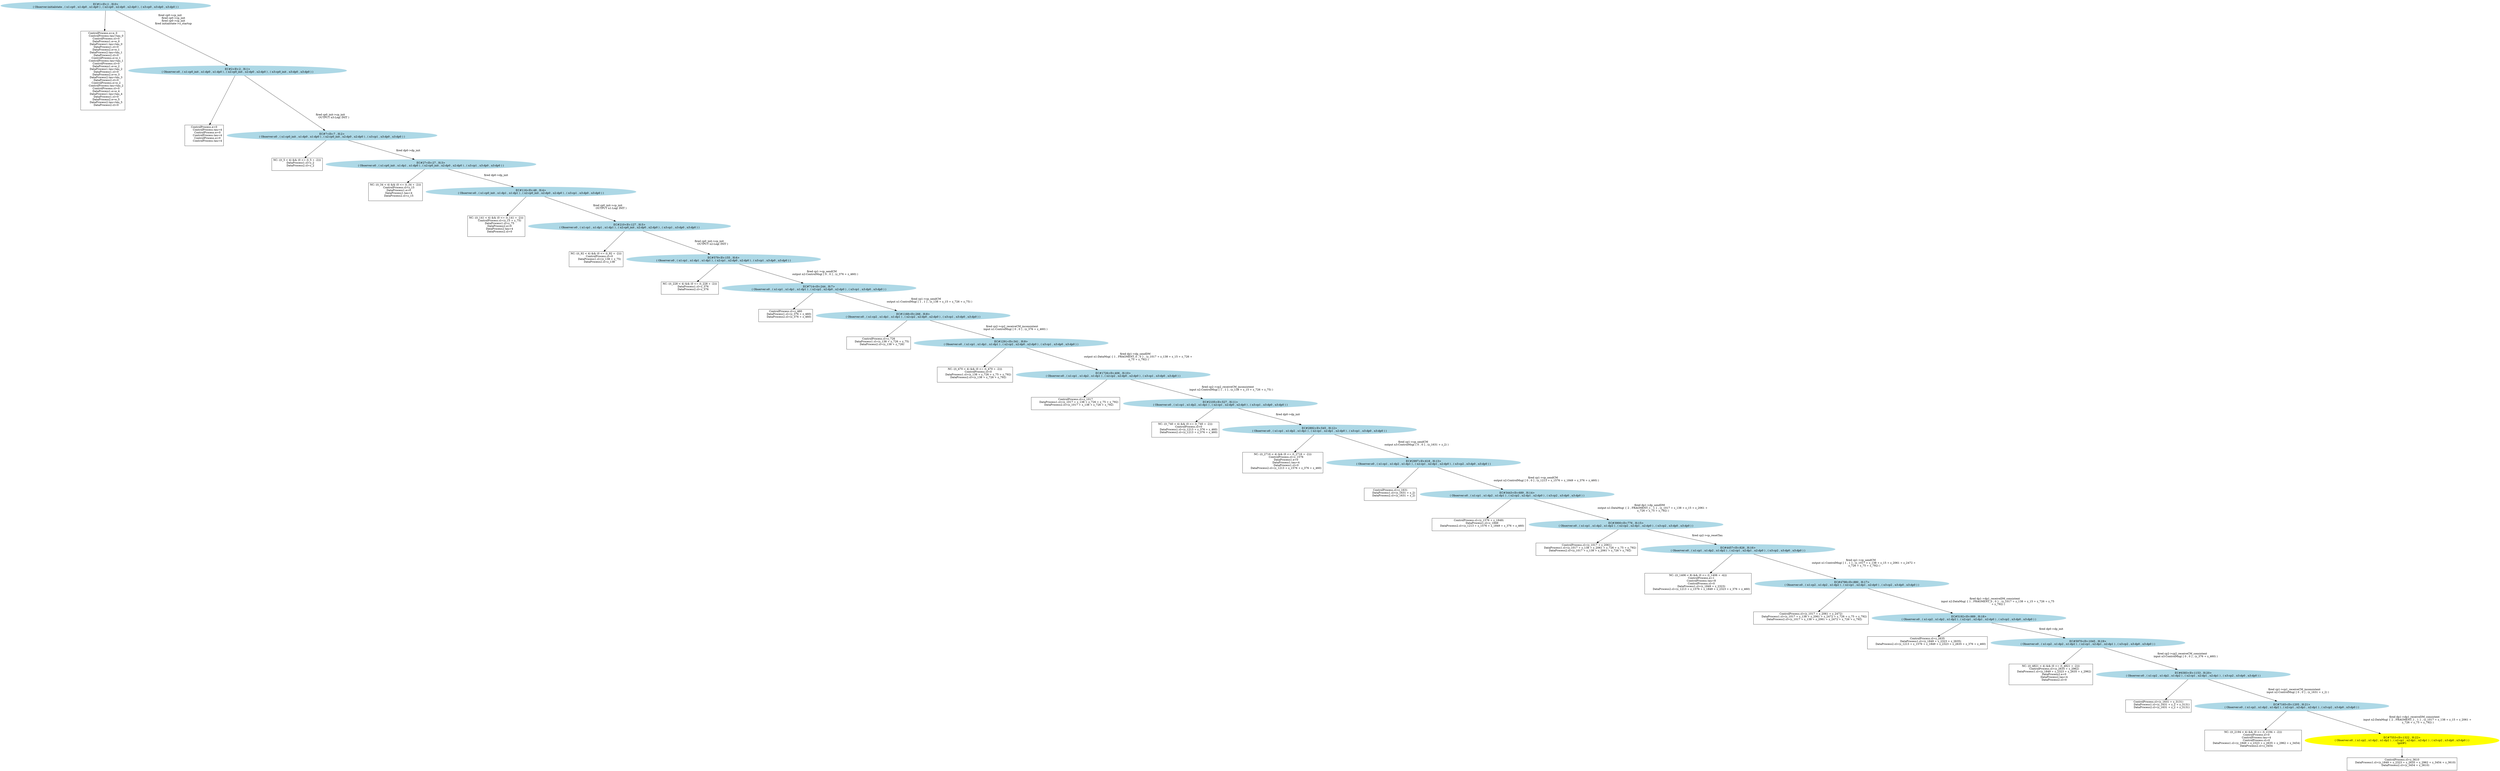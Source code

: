 digraph fscn {
EC1 [
	label="EC#1<Ev:1 , H:0>
( Observer:initialstate , ( n1:cp0 , n1:dp0 , n1:dp0 ) , ( n2:cp0 , n2:dp0 , n2:dp0 ) , ( n3:cp0 , n3:dp0 , n3:dp0 ) )"
	color=lightblue
	shape=ellipse
	style=filled
]
EC1 -> ED1
ED1 [
	label="ControlProcess.e=e_0
	ControlProcess.tau=tau_0
	ControlProcess.cl=0
	DataProcess1.e=e_0
	DataProcess1.tau=tau_0
	DataProcess1.cl=0
	DataProcess2.e=e_1
	DataProcess2.tau=tau_1
	DataProcess2.cl=0
	ControlProcess.e=e_1
	ControlProcess.tau=tau_1
	ControlProcess.cl=0
	DataProcess1.e=e_2
	DataProcess1.tau=tau_2
	DataProcess1.cl=0
	DataProcess2.e=e_3
	DataProcess2.tau=tau_3
	DataProcess2.cl=0
	ControlProcess.e=e_2
	ControlProcess.tau=tau_2
	ControlProcess.cl=0
	DataProcess1.e=e_4
	DataProcess1.tau=tau_4
	DataProcess1.cl=0
	DataProcess2.e=e_5
	DataProcess2.tau=tau_5
	DataProcess2.cl=0
	"
	shape=box
]
EC1 -> EC2 [
	label="fired cp0->cp_init
	fired cp0->cp_init
	fired cp0->cp_init
	fired initialstate->o_startup
	"
]
EC2 [
	label="EC#2<Ev:2 , H:1>
( Observer:o0 , ( n1:cp0_init , n1:dp0 , n1:dp0 ) , ( n2:cp0_init , n2:dp0 , n2:dp0 ) , ( n3:cp0_init , n3:dp0 , n3:dp0 ) )"
	color=lightblue
	shape=ellipse
	style=filled
]
EC2 -> ED2
ED2 [
	label="ControlProcess.e=0
	ControlProcess.tau=4
	ControlProcess.e=0
	ControlProcess.tau=4
	ControlProcess.e=0
	ControlProcess.tau=4
	"
	shape=box
]
EC2 -> EC7 [
	label="fired cp0_init->cp_init
	OUTPUT n3:Log( INIT )
	"
]
EC7 [
	label="EC#7<Ev:7 , H:2>
( Observer:o0 , ( n1:cp0_init , n1:dp0 , n1:dp0 ) , ( n2:cp0_init , n2:dp0 , n2:dp0 ) , ( n3:cp1 , n3:dp0 , n3:dp0 ) )"
	color=lightblue
	shape=ellipse
	style=filled
]
EC7 -> ED7
ED7 [
	label="NC: ((t_5 < 4) && (0 <= (t_5 + -2)))
	DataProcess1.cl=z_2
	DataProcess2.cl=z_2
	"
	shape=box
]
EC7 -> EC27 [
	label="fired dp0->dp_init
	"
]
EC27 [
	label="EC#27<Ev:27 , H:3>
( Observer:o0 , ( n1:cp0_init , n1:dp1 , n1:dp0 ) , ( n2:cp0_init , n2:dp0 , n2:dp0 ) , ( n3:cp1 , n3:dp0 , n3:dp0 ) )"
	color=lightblue
	shape=ellipse
	style=filled
]
EC27 -> ED27
ED27 [
	label="NC: ((t_34 < 4) && (0 <= (t_34 + -2)))
	ControlProcess.cl=z_15
	DataProcess1.e=0
	DataProcess1.tau=4
	DataProcess2.cl=z_15
	"
	shape=box
]
EC27 -> EC116 [
	label="fired dp0->dp_init
	"
]
EC116 [
	label="EC#116<Ev:48 , H:4>
( Observer:o0 , ( n1:cp0_init , n1:dp1 , n1:dp1 ) , ( n2:cp0_init , n2:dp0 , n2:dp0 ) , ( n3:cp1 , n3:dp0 , n3:dp0 ) )"
	color=lightblue
	shape=ellipse
	style=filled
]
EC116 -> ED116
ED116 [
	label="NC: ((t_141 < 4) && (0 <= (t_141 + -2)))
	ControlProcess.cl=(z_15 + z_75)
	DataProcess1.cl=z_75
	DataProcess2.e=0
	DataProcess2.tau=4
	DataProcess2.cl=0
	"
	shape=box
]
EC116 -> EC210 [
	label="fired cp0_init->cp_init
	OUTPUT n1:Log( INIT )
	"
]
EC210 [
	label="EC#210<Ev:127 , H:5>
( Observer:o0 , ( n1:cp1 , n1:dp1 , n1:dp1 ) , ( n2:cp0_init , n2:dp0 , n2:dp0 ) , ( n3:cp1 , n3:dp0 , n3:dp0 ) )"
	color=lightblue
	shape=ellipse
	style=filled
]
EC210 -> ED210
ED210 [
	label="NC: ((t_92 < 4) && (0 <= (t_92 + -2)))
	ControlProcess.cl=0
	DataProcess1.cl=(z_138 + z_75)
	DataProcess2.cl=z_138
	"
	shape=box
]
EC210 -> EC579 [
	label="fired cp0_init->cp_init
	OUTPUT n2:Log( INIT )
	"
]
EC579 [
	label="EC#579<Ev:155 , H:6>
( Observer:o0 , ( n1:cp1 , n1:dp1 , n1:dp1 ) , ( n2:cp1 , n2:dp0 , n2:dp0 ) , ( n3:cp1 , n3:dp0 , n3:dp0 ) )"
	color=lightblue
	shape=ellipse
	style=filled
]
EC579 -> ED579
ED579 [
	label="NC: ((t_228 < 4) && (0 <= (t_228 + -2)))
	DataProcess1.cl=z_376
	DataProcess2.cl=z_376
	"
	shape=box
]
EC579 -> EC714 [
	label="fired cp1->cp_sendCM
	output n2:ControlMsg( [ 0 , 0 ] , (z_376 + z_460) )
	"
]
EC714 [
	label="EC#714<Ev:244 , H:7>
( Observer:o0 , ( n1:cp1 , n1:dp1 , n1:dp1 ) , ( n2:cp2 , n2:dp0 , n2:dp0 ) , ( n3:cp1 , n3:dp0 , n3:dp0 ) )"
	color=lightblue
	shape=ellipse
	style=filled
]
EC714 -> ED714
ED714 [
	label="ControlProcess.cl=z_460
	DataProcess1.cl=(z_376 + z_460)
	DataProcess2.cl=(z_376 + z_460)
	"
	shape=box
]
EC714 -> EC1168 [
	label="fired cp1->cp_sendCM
	output n1:ControlMsg( [ 1 , 1 ] , (z_138 + z_15 + z_726 + z_75) )
	"
]
EC1168 [
	label="EC#1168<Ev:266 , H:8>
( Observer:o0 , ( n1:cp2 , n1:dp1 , n1:dp1 ) , ( n2:cp2 , n2:dp0 , n2:dp0 ) , ( n3:cp1 , n3:dp0 , n3:dp0 ) )"
	color=lightblue
	shape=ellipse
	style=filled
]
EC1168 -> ED1168
ED1168 [
	label="ControlProcess.cl=z_726
	DataProcess1.cl=(z_138 + z_726 + z_75)
	DataProcess2.cl=(z_138 + z_726)
	"
	shape=box
]
EC1168 -> EC1291 [
	label="fired cp2->cp2_receiveCM_inconsistent
	input n1:ControlMsg( [ 0 , 0 ] , (z_376 + z_460) )
	"
]
EC1291 [
	label="EC#1291<Ev:341 , H:9>
( Observer:o0 , ( n1:cp1 , n1:dp1 , n1:dp1 ) , ( n2:cp2 , n2:dp0 , n2:dp0 ) , ( n3:cp1 , n3:dp0 , n3:dp0 ) )"
	color=lightblue
	shape=ellipse
	style=filled
]
EC1291 -> ED1291
ED1291 [
	label="NC: ((t_470 < 4) && (0 <= (t_470 + -2)))
	ControlProcess.cl=0
	DataProcess1.cl=(z_138 + z_726 + z_75 + z_792)
	DataProcess2.cl=(z_138 + z_726 + z_792)
	"
	shape=box
]
EC1291 -> EC1726 [
	label="fired dp1->dp_sendDM
	output n1:DataMsg( { 1 , FRAGMENT_0 , 0 } , (z_1017 + z_138 + z_15 + z_726 + 
	z_75 + z_792) )
	"
]
EC1726 [
	label="EC#1726<Ev:406 , H:10>
( Observer:o0 , ( n1:cp1 , n1:dp2 , n1:dp1 ) , ( n2:cp2 , n2:dp0 , n2:dp0 ) , ( n3:cp1 , n3:dp0 , n3:dp0 ) )"
	color=lightblue
	shape=ellipse
	style=filled
]
EC1726 -> ED1726
ED1726 [
	label="ControlProcess.cl=z_1017
	DataProcess1.cl=(z_1017 + z_138 + z_726 + z_75 + z_792)
	DataProcess2.cl=(z_1017 + z_138 + z_726 + z_792)
	"
	shape=box
]
EC1726 -> EC2105 [
	label="fired cp2->cp2_receiveCM_inconsistent
	input n2:ControlMsg( [ 1 , 1 ] , (z_138 + z_15 + z_726 + z_75) )
	"
]
EC2105 [
	label="EC#2105<Ev:527 , H:11>
( Observer:o0 , ( n1:cp1 , n1:dp2 , n1:dp1 ) , ( n2:cp1 , n2:dp0 , n2:dp0 ) , ( n3:cp1 , n3:dp0 , n3:dp0 ) )"
	color=lightblue
	shape=ellipse
	style=filled
]
EC2105 -> ED2105
ED2105 [
	label="NC: ((t_740 < 4) && (0 <= (t_740 + -2)))
	ControlProcess.cl=0
	DataProcess1.cl=(z_1213 + z_376 + z_460)
	DataProcess2.cl=(z_1213 + z_376 + z_460)
	"
	shape=box
]
EC2105 -> EC2892 [
	label="fired dp0->dp_init
	"
]
EC2892 [
	label="EC#2892<Ev:545 , H:12>
( Observer:o0 , ( n1:cp1 , n1:dp2 , n1:dp1 ) , ( n2:cp1 , n2:dp1 , n2:dp0 ) , ( n3:cp1 , n3:dp0 , n3:dp0 ) )"
	color=lightblue
	shape=ellipse
	style=filled
]
EC2892 -> ED2892
ED2892 [
	label="NC: ((t_2716 < 4) && (0 <= (t_2716 + -2)))
	ControlProcess.cl=z_1576
	DataProcess1.e=0
	DataProcess1.tau=4
	DataProcess1.cl=0
	DataProcess2.cl=(z_1213 + z_1576 + z_376 + z_460)
	"
	shape=box
]
EC2892 -> EC2997 [
	label="fired cp1->cp_sendCM
	output n3:ControlMsg( [ 0 , 0 ] , (z_1631 + z_2) )
	"
]
EC2997 [
	label="EC#2997<Ev:618 , H:13>
( Observer:o0 , ( n1:cp1 , n1:dp2 , n1:dp1 ) , ( n2:cp1 , n2:dp1 , n2:dp0 ) , ( n3:cp2 , n3:dp0 , n3:dp0 ) )"
	color=lightblue
	shape=ellipse
	style=filled
]
EC2997 -> ED2997
ED2997 [
	label="ControlProcess.cl=z_1631
	DataProcess1.cl=(z_1631 + z_2)
	DataProcess2.cl=(z_1631 + z_2)
	"
	shape=box
]
EC2997 -> EC3443 [
	label="fired cp1->cp_sendCM
	output n2:ControlMsg( [ 0 , 0 ] , (z_1213 + z_1576 + z_1849 + z_376 + z_460) )
	"
]
EC3443 [
	label="EC#3443<Ev:689 , H:14>
( Observer:o0 , ( n1:cp1 , n1:dp2 , n1:dp1 ) , ( n2:cp2 , n2:dp1 , n2:dp0 ) , ( n3:cp2 , n3:dp0 , n3:dp0 ) )"
	color=lightblue
	shape=ellipse
	style=filled
]
EC3443 -> ED3443
ED3443 [
	label="ControlProcess.cl=(z_1576 + z_1849)
	DataProcess1.cl=z_1849
	DataProcess2.cl=(z_1213 + z_1576 + z_1849 + z_376 + z_460)
	"
	shape=box
]
EC3443 -> EC3900 [
	label="fired dp1->dp_sendDM
	output n1:DataMsg( { 2 , FRAGMENT_1 , 1 } , (z_1017 + z_138 + z_15 + z_2061 + 
	z_726 + z_75 + z_792) )
	"
]
EC3900 [
	label="EC#3900<Ev:776 , H:15>
( Observer:o0 , ( n1:cp1 , n1:dp2 , n1:dp2 ) , ( n2:cp2 , n2:dp1 , n2:dp0 ) , ( n3:cp2 , n3:dp0 , n3:dp0 ) )"
	color=lightblue
	shape=ellipse
	style=filled
]
EC3900 -> ED3900
ED3900 [
	label="ControlProcess.cl=(z_1017 + z_2061)
	DataProcess1.cl=(z_1017 + z_138 + z_2061 + z_726 + z_75 + z_792)
	DataProcess2.cl=(z_1017 + z_138 + z_2061 + z_726 + z_792)
	"
	shape=box
]
EC3900 -> EC4457 [
	label="fired cp2->cp_resetTau
	"
]
EC4457 [
	label="EC#4457<Ev:826 , H:16>
( Observer:o0 , ( n1:cp1 , n1:dp2 , n1:dp2 ) , ( n2:cp1 , n2:dp1 , n2:dp0 ) , ( n3:cp2 , n3:dp0 , n3:dp0 ) )"
	color=lightblue
	shape=ellipse
	style=filled
]
EC4457 -> ED4457
ED4457 [
	label="NC: ((t_1406 < 8) && (0 <= (t_1406 + -4)))
	ControlProcess.e=1
	ControlProcess.tau=8
	ControlProcess.cl=0
	DataProcess1.cl=(z_1849 + z_2323)
	DataProcess2.cl=(z_1213 + z_1576 + z_1849 + z_2323 + z_376 + z_460)
	"
	shape=box
]
EC4457 -> EC4798 [
	label="fired cp1->cp_sendCM
	output n1:ControlMsg( [ 1 , 1 ] , (z_1017 + z_138 + z_15 + z_2061 + z_2472 + 
	z_726 + z_75 + z_792) )
	"
]
EC4798 [
	label="EC#4798<Ev:880 , H:17>
( Observer:o0 , ( n1:cp2 , n1:dp2 , n1:dp2 ) , ( n2:cp1 , n2:dp1 , n2:dp0 ) , ( n3:cp2 , n3:dp0 , n3:dp0 ) )"
	color=lightblue
	shape=ellipse
	style=filled
]
EC4798 -> ED4798
ED4798 [
	label="ControlProcess.cl=(z_1017 + z_2061 + z_2472)
	DataProcess1.cl=(z_1017 + z_138 + z_2061 + z_2472 + z_726 + z_75 + z_792)
	DataProcess2.cl=(z_1017 + z_138 + z_2061 + z_2472 + z_726 + z_792)
	"
	shape=box
]
EC4798 -> EC5192 [
	label="fired dp1->dp1_receiveDM_consistent
	input n2:DataMsg( { 1 , FRAGMENT_0 , 0 } , (z_1017 + z_138 + z_15 + z_726 + z_75 
	+ z_792) )
	"
]
EC5192 [
	label="EC#5192<Ev:989 , H:18>
( Observer:o0 , ( n1:cp2 , n1:dp2 , n1:dp2 ) , ( n2:cp1 , n2:dp1 , n2:dp0 ) , ( n3:cp2 , n3:dp0 , n3:dp0 ) )"
	color=lightblue
	shape=ellipse
	style=filled
]
EC5192 -> ED5192
ED5192 [
	label="ControlProcess.cl=z_2635
	DataProcess1.cl=(z_1849 + z_2323 + z_2635)
	DataProcess2.cl=(z_1213 + z_1576 + z_1849 + z_2323 + z_2635 + z_376 + z_460)
	"
	shape=box
]
EC5192 -> EC5970 [
	label="fired dp0->dp_init
	"
]
EC5970 [
	label="EC#5970<Ev:1045 , H:19>
( Observer:o0 , ( n1:cp2 , n1:dp2 , n1:dp2 ) , ( n2:cp1 , n2:dp1 , n2:dp1 ) , ( n3:cp2 , n3:dp0 , n3:dp0 ) )"
	color=lightblue
	shape=ellipse
	style=filled
]
EC5970 -> ED5970
ED5970 [
	label="NC: ((t_4821 < 4) && (0 <= (t_4821 + -2)))
	ControlProcess.cl=(z_2635 + z_2962)
	DataProcess1.cl=(z_1849 + z_2323 + z_2635 + z_2962)
	DataProcess2.e=0
	DataProcess2.tau=4
	DataProcess2.cl=0
	"
	shape=box
]
EC5970 -> EC6383 [
	label="fired cp2->cp2_receiveCM_consistent
	input n3:ControlMsg( [ 0 , 0 ] , (z_376 + z_460) )
	"
]
EC6383 [
	label="EC#6383<Ev:1153 , H:20>
( Observer:o0 , ( n1:cp2 , n1:dp2 , n1:dp2 ) , ( n2:cp1 , n2:dp1 , n2:dp1 ) , ( n3:cp2 , n3:dp0 , n3:dp0 ) )"
	color=lightblue
	shape=ellipse
	style=filled
]
EC6383 -> ED6383
ED6383 [
	label="ControlProcess.cl=(z_1631 + z_3131)
	DataProcess1.cl=(z_1631 + z_2 + z_3131)
	DataProcess2.cl=(z_1631 + z_2 + z_3131)
	"
	shape=box
]
EC6383 -> EC7165 [
	label="fired cp1->cp1_receiveCM_inconsistent
	input n2:ControlMsg( [ 0 , 0 ] , (z_1631 + z_2) )
	"
]
EC7165 [
	label="EC#7165<Ev:1205 , H:21>
( Observer:o0 , ( n1:cp2 , n1:dp2 , n1:dp2 ) , ( n2:cp1 , n2:dp1 , n2:dp1 ) , ( n3:cp2 , n3:dp0 , n3:dp0 ) )"
	color=lightblue
	shape=ellipse
	style=filled
]
EC7165 -> ED7165
ED7165 [
	label="NC: ((t_2194 < 4) && (0 <= (t_2194 + -2)))
	ControlProcess.e=0
	ControlProcess.tau=4
	ControlProcess.cl=0
	DataProcess1.cl=(z_1849 + z_2323 + z_2635 + z_2962 + z_3454)
	DataProcess2.cl=z_3454
	"
	shape=box
]
EC7165 -> EC7553 [
	label="fired dp1->dp1_receiveDM_consistent
	input n2:DataMsg( { 2 , FRAGMENT_1 , 1 } , (z_1017 + z_138 + z_15 + z_2061 + 
	z_726 + z_75 + z_792) )
	"
]
EC7553 [
	label="EC#7553<Ev:1322 , H:22>
( Observer:o0 , ( n1:cp2 , n1:dp2 , n1:dp2 ) , ( n2:cp1 , n2:dp1 , n2:dp1 ) , ( n3:cp2 , n3:dp0 , n3:dp0 ) )
tpid#1"
	color=yellow
	shape=ellipse
	style=filled
]
EC7553 -> ED7553
ED7553 [
	label="ControlProcess.cl=z_3610
	DataProcess1.cl=(z_1849 + z_2323 + z_2635 + z_2962 + z_3454 + z_3610)
	DataProcess2.cl=(z_3454 + z_3610)
	"
	shape=box
]
}